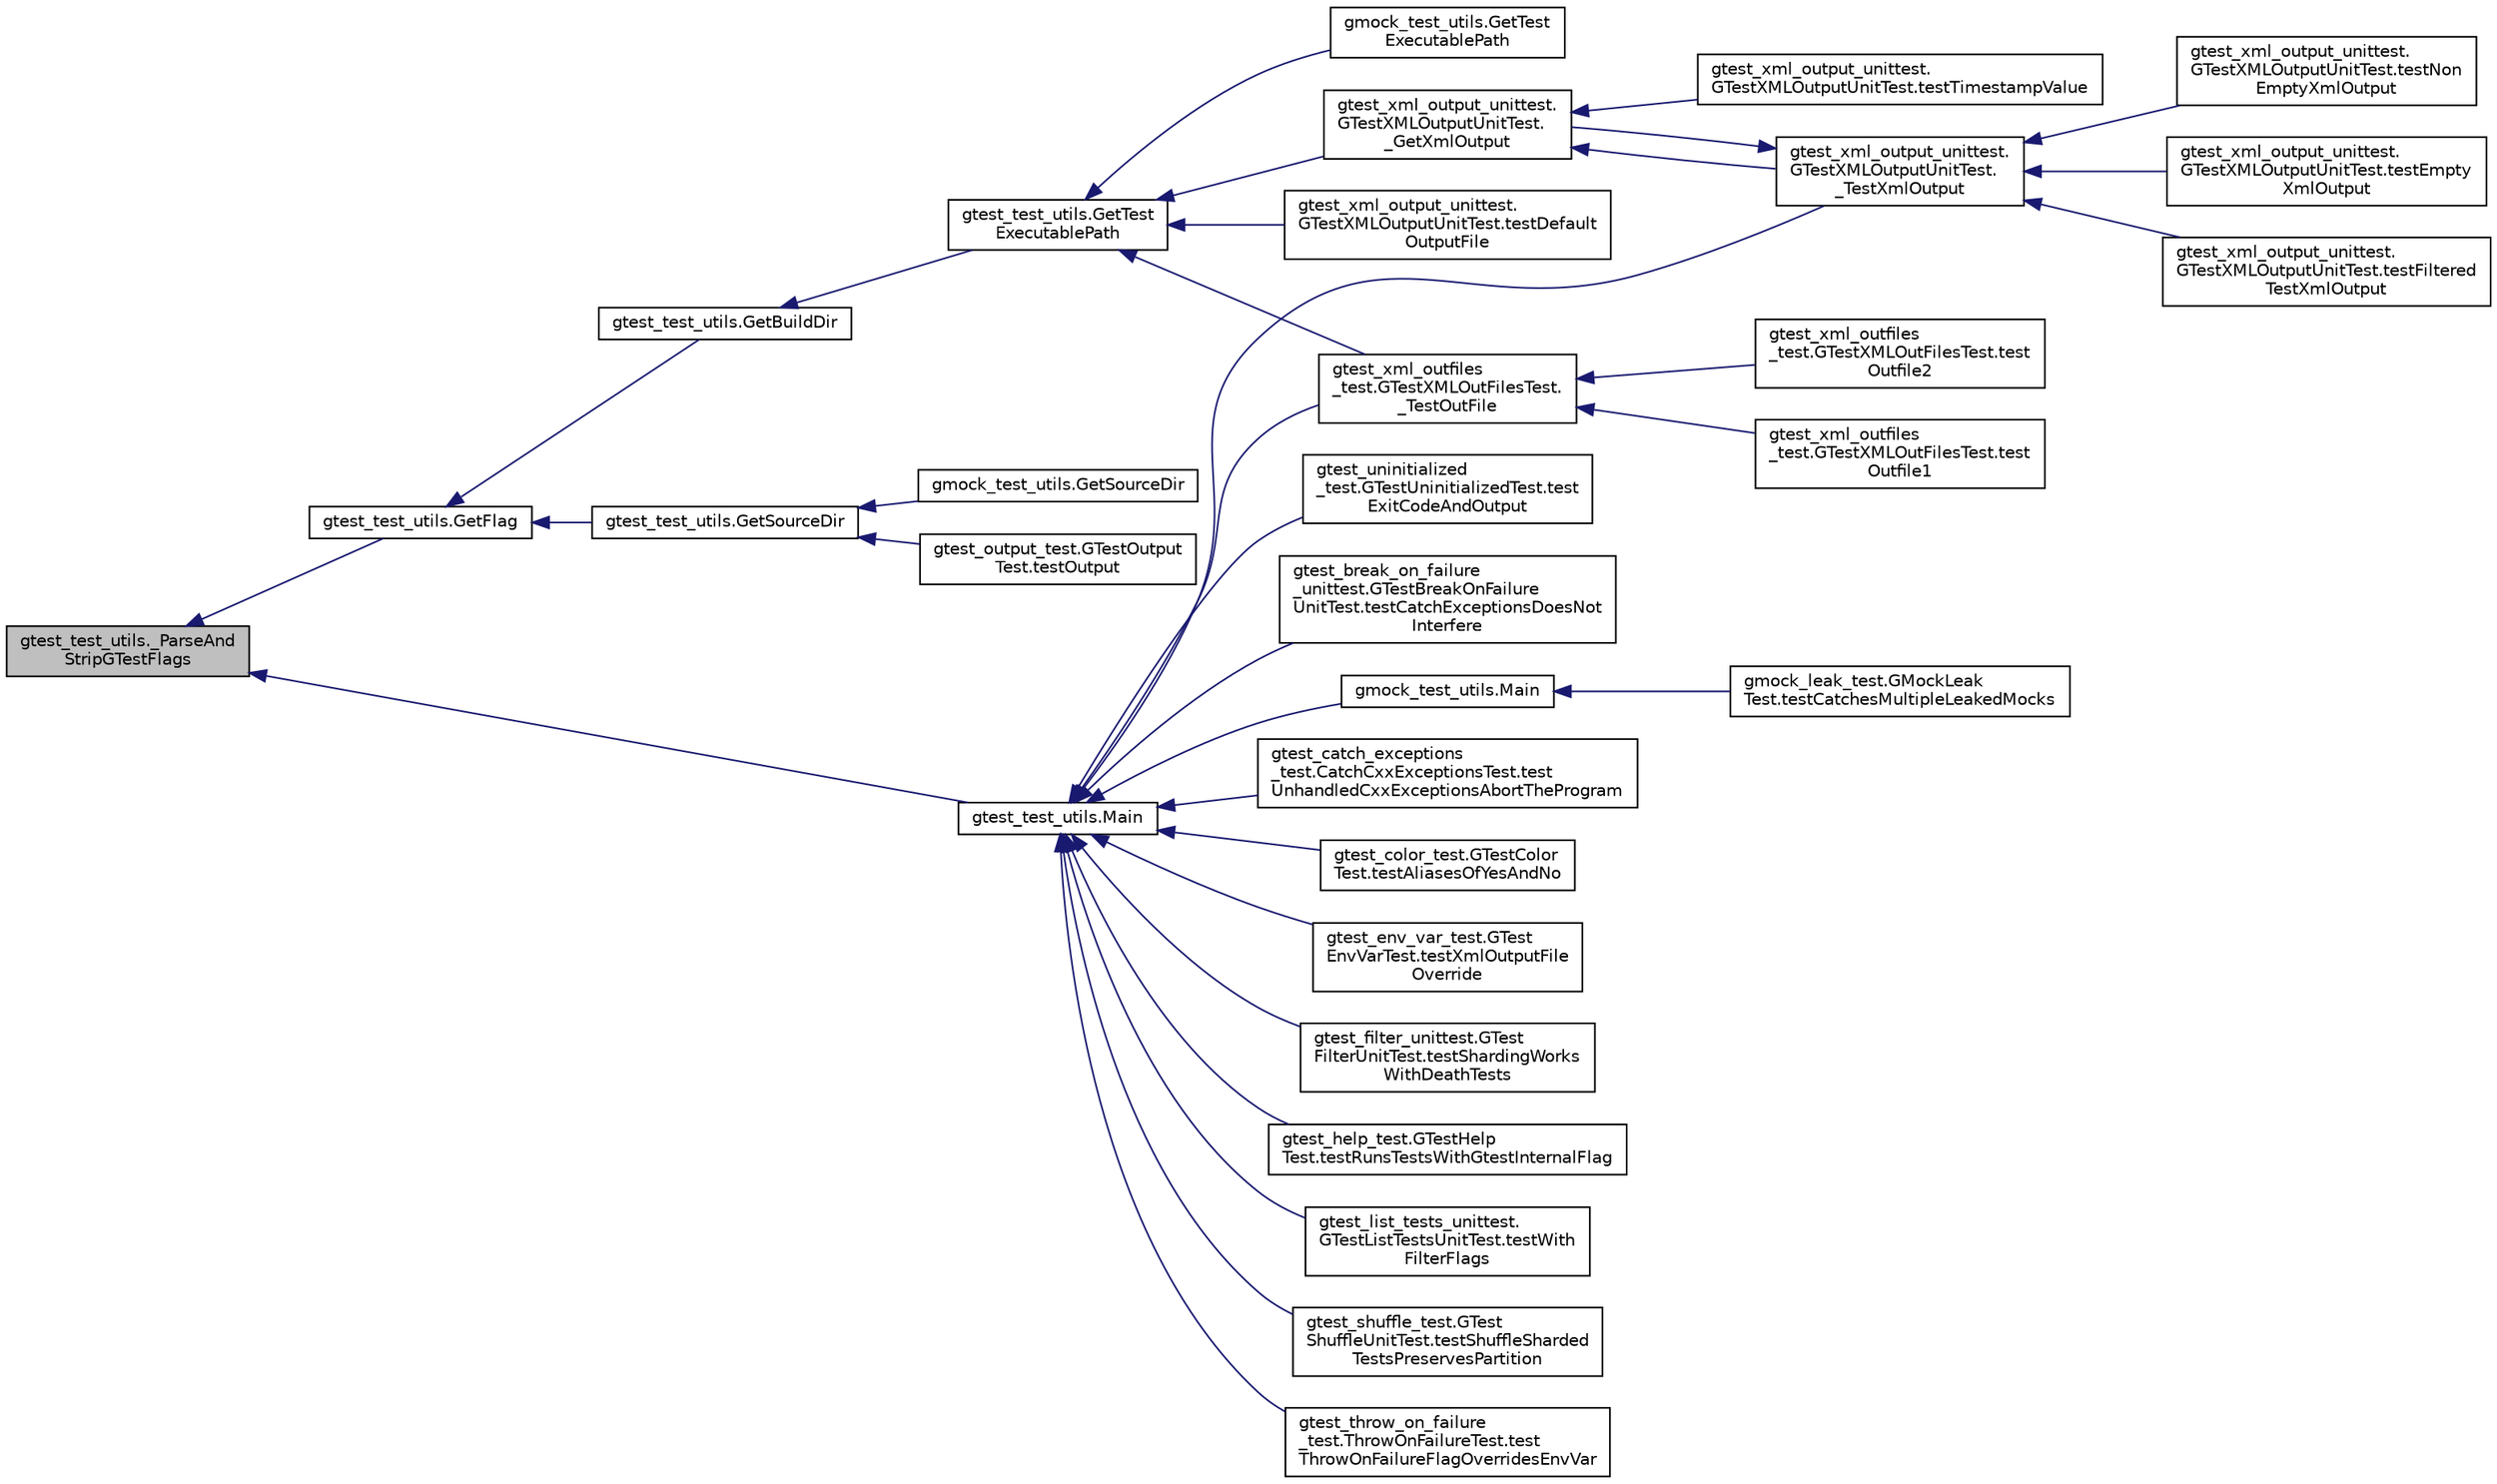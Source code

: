 digraph "gtest_test_utils._ParseAndStripGTestFlags"
{
  edge [fontname="Helvetica",fontsize="10",labelfontname="Helvetica",labelfontsize="10"];
  node [fontname="Helvetica",fontsize="10",shape=record];
  rankdir="LR";
  Node1 [label="gtest_test_utils._ParseAnd\lStripGTestFlags",height=0.2,width=0.4,color="black", fillcolor="grey75", style="filled", fontcolor="black"];
  Node1 -> Node2 [dir="back",color="midnightblue",fontsize="10",style="solid",fontname="Helvetica"];
  Node2 [label="gtest_test_utils.GetFlag",height=0.2,width=0.4,color="black", fillcolor="white", style="filled",URL="$d2/d4a/namespacegtest__test__utils.html#a052da74a5e39162480daf3a4d8eff9a6"];
  Node2 -> Node3 [dir="back",color="midnightblue",fontsize="10",style="solid",fontname="Helvetica"];
  Node3 [label="gtest_test_utils.GetSourceDir",height=0.2,width=0.4,color="black", fillcolor="white", style="filled",URL="$d2/d4a/namespacegtest__test__utils.html#aaff66cb0980804d8bd57dc719d4b5518"];
  Node3 -> Node4 [dir="back",color="midnightblue",fontsize="10",style="solid",fontname="Helvetica"];
  Node4 [label="gmock_test_utils.GetSourceDir",height=0.2,width=0.4,color="black", fillcolor="white", style="filled",URL="$db/d53/namespacegmock__test__utils.html#ab7217591e655e80392c9db6b99d04765"];
  Node3 -> Node5 [dir="back",color="midnightblue",fontsize="10",style="solid",fontname="Helvetica"];
  Node5 [label="gtest_output_test.GTestOutput\lTest.testOutput",height=0.2,width=0.4,color="black", fillcolor="white", style="filled",URL="$de/dbd/classgtest__output__test_1_1_g_test_output_test.html#a1e6b96f68c5bcb8271de3208fa7f9f64"];
  Node2 -> Node6 [dir="back",color="midnightblue",fontsize="10",style="solid",fontname="Helvetica"];
  Node6 [label="gtest_test_utils.GetBuildDir",height=0.2,width=0.4,color="black", fillcolor="white", style="filled",URL="$d2/d4a/namespacegtest__test__utils.html#a1eacd9a471dfa6133028923ea755d22c"];
  Node6 -> Node7 [dir="back",color="midnightblue",fontsize="10",style="solid",fontname="Helvetica"];
  Node7 [label="gtest_test_utils.GetTest\lExecutablePath",height=0.2,width=0.4,color="black", fillcolor="white", style="filled",URL="$d2/d4a/namespacegtest__test__utils.html#a89ed3717984a80ffbb7a9c92f71b86a2"];
  Node7 -> Node8 [dir="back",color="midnightblue",fontsize="10",style="solid",fontname="Helvetica"];
  Node8 [label="gmock_test_utils.GetTest\lExecutablePath",height=0.2,width=0.4,color="black", fillcolor="white", style="filled",URL="$db/d53/namespacegmock__test__utils.html#aadd2927024e24f0c53f7ba283402cdb1"];
  Node7 -> Node9 [dir="back",color="midnightblue",fontsize="10",style="solid",fontname="Helvetica"];
  Node9 [label="gtest_xml_outfiles\l_test.GTestXMLOutFilesTest.\l_TestOutFile",height=0.2,width=0.4,color="black", fillcolor="white", style="filled",URL="$d0/d8d/classgtest__xml__outfiles__test_1_1_g_test_x_m_l_out_files_test.html#afad9d1d25939817efba8f5bd2c9039c2"];
  Node9 -> Node10 [dir="back",color="midnightblue",fontsize="10",style="solid",fontname="Helvetica"];
  Node10 [label="gtest_xml_outfiles\l_test.GTestXMLOutFilesTest.test\lOutfile1",height=0.2,width=0.4,color="black", fillcolor="white", style="filled",URL="$d0/d8d/classgtest__xml__outfiles__test_1_1_g_test_x_m_l_out_files_test.html#a034738bbc00ac46d00f183402c561228"];
  Node9 -> Node11 [dir="back",color="midnightblue",fontsize="10",style="solid",fontname="Helvetica"];
  Node11 [label="gtest_xml_outfiles\l_test.GTestXMLOutFilesTest.test\lOutfile2",height=0.2,width=0.4,color="black", fillcolor="white", style="filled",URL="$d0/d8d/classgtest__xml__outfiles__test_1_1_g_test_x_m_l_out_files_test.html#a3c02687f092a482d0d0260c7ed94c618"];
  Node7 -> Node12 [dir="back",color="midnightblue",fontsize="10",style="solid",fontname="Helvetica"];
  Node12 [label="gtest_xml_output_unittest.\lGTestXMLOutputUnitTest.testDefault\lOutputFile",height=0.2,width=0.4,color="black", fillcolor="white", style="filled",URL="$d7/d74/classgtest__xml__output__unittest_1_1_g_test_x_m_l_output_unit_test.html#a01ca66e14468028e5c4eb809987113cf"];
  Node7 -> Node13 [dir="back",color="midnightblue",fontsize="10",style="solid",fontname="Helvetica"];
  Node13 [label="gtest_xml_output_unittest.\lGTestXMLOutputUnitTest.\l_GetXmlOutput",height=0.2,width=0.4,color="black", fillcolor="white", style="filled",URL="$d7/d74/classgtest__xml__output__unittest_1_1_g_test_x_m_l_output_unit_test.html#a7fecfa249f4175f14457eb34034b7c3b"];
  Node13 -> Node14 [dir="back",color="midnightblue",fontsize="10",style="solid",fontname="Helvetica"];
  Node14 [label="gtest_xml_output_unittest.\lGTestXMLOutputUnitTest.testTimestampValue",height=0.2,width=0.4,color="black", fillcolor="white", style="filled",URL="$d7/d74/classgtest__xml__output__unittest_1_1_g_test_x_m_l_output_unit_test.html#a828521a7ae57f650e1e9ca4beb34336a"];
  Node13 -> Node15 [dir="back",color="midnightblue",fontsize="10",style="solid",fontname="Helvetica"];
  Node15 [label="gtest_xml_output_unittest.\lGTestXMLOutputUnitTest.\l_TestXmlOutput",height=0.2,width=0.4,color="black", fillcolor="white", style="filled",URL="$d7/d74/classgtest__xml__output__unittest_1_1_g_test_x_m_l_output_unit_test.html#aaba02141e77c7469f301b7e73789747f"];
  Node15 -> Node16 [dir="back",color="midnightblue",fontsize="10",style="solid",fontname="Helvetica"];
  Node16 [label="gtest_xml_output_unittest.\lGTestXMLOutputUnitTest.testNon\lEmptyXmlOutput",height=0.2,width=0.4,color="black", fillcolor="white", style="filled",URL="$d7/d74/classgtest__xml__output__unittest_1_1_g_test_x_m_l_output_unit_test.html#a310c136c1eb2b421f57651a7d358b17a"];
  Node15 -> Node17 [dir="back",color="midnightblue",fontsize="10",style="solid",fontname="Helvetica"];
  Node17 [label="gtest_xml_output_unittest.\lGTestXMLOutputUnitTest.testEmpty\lXmlOutput",height=0.2,width=0.4,color="black", fillcolor="white", style="filled",URL="$d7/d74/classgtest__xml__output__unittest_1_1_g_test_x_m_l_output_unit_test.html#a9602f91fe2e9d1e09171a032e94a5619"];
  Node15 -> Node18 [dir="back",color="midnightblue",fontsize="10",style="solid",fontname="Helvetica"];
  Node18 [label="gtest_xml_output_unittest.\lGTestXMLOutputUnitTest.testFiltered\lTestXmlOutput",height=0.2,width=0.4,color="black", fillcolor="white", style="filled",URL="$d7/d74/classgtest__xml__output__unittest_1_1_g_test_x_m_l_output_unit_test.html#a572b6d49e8f4d646ebdadcced3d260ef"];
  Node15 -> Node13 [dir="back",color="midnightblue",fontsize="10",style="solid",fontname="Helvetica"];
  Node1 -> Node19 [dir="back",color="midnightblue",fontsize="10",style="solid",fontname="Helvetica"];
  Node19 [label="gtest_test_utils.Main",height=0.2,width=0.4,color="black", fillcolor="white", style="filled",URL="$d2/d4a/namespacegtest__test__utils.html#a5361b42d9c6843b5b117ead4d1c58cc5"];
  Node19 -> Node20 [dir="back",color="midnightblue",fontsize="10",style="solid",fontname="Helvetica"];
  Node20 [label="gmock_test_utils.Main",height=0.2,width=0.4,color="black", fillcolor="white", style="filled",URL="$db/d53/namespacegmock__test__utils.html#ad79dc6aea3727ee23b5f5c454ef0d78a"];
  Node20 -> Node21 [dir="back",color="midnightblue",fontsize="10",style="solid",fontname="Helvetica"];
  Node21 [label="gmock_leak_test.GMockLeak\lTest.testCatchesMultipleLeakedMocks",height=0.2,width=0.4,color="black", fillcolor="white", style="filled",URL="$d6/d3c/classgmock__leak__test_1_1_g_mock_leak_test.html#a09465b2bfde98834e4bb9563c035f034"];
  Node19 -> Node22 [dir="back",color="midnightblue",fontsize="10",style="solid",fontname="Helvetica"];
  Node22 [label="gtest_break_on_failure\l_unittest.GTestBreakOnFailure\lUnitTest.testCatchExceptionsDoesNot\lInterfere",height=0.2,width=0.4,color="black", fillcolor="white", style="filled",URL="$d6/dd4/classgtest__break__on__failure__unittest_1_1_g_test_break_on_failure_unit_test.html#a70cc7732ac68ffe587657a3a5309aa4a"];
  Node19 -> Node23 [dir="back",color="midnightblue",fontsize="10",style="solid",fontname="Helvetica"];
  Node23 [label="gtest_catch_exceptions\l_test.CatchCxxExceptionsTest.test\lUnhandledCxxExceptionsAbortTheProgram",height=0.2,width=0.4,color="black", fillcolor="white", style="filled",URL="$dd/df7/classgtest__catch__exceptions__test_1_1_catch_cxx_exceptions_test.html#af3a794d5af0b3d72789293531468050a"];
  Node19 -> Node24 [dir="back",color="midnightblue",fontsize="10",style="solid",fontname="Helvetica"];
  Node24 [label="gtest_color_test.GTestColor\lTest.testAliasesOfYesAndNo",height=0.2,width=0.4,color="black", fillcolor="white", style="filled",URL="$dd/d26/classgtest__color__test_1_1_g_test_color_test.html#aaf2110e359494dc711e87d29d351dc47"];
  Node19 -> Node25 [dir="back",color="midnightblue",fontsize="10",style="solid",fontname="Helvetica"];
  Node25 [label="gtest_env_var_test.GTest\lEnvVarTest.testXmlOutputFile\lOverride",height=0.2,width=0.4,color="black", fillcolor="white", style="filled",URL="$de/db1/classgtest__env__var__test_1_1_g_test_env_var_test.html#ae41b9b9569eb327d5886cb811c2995a7"];
  Node19 -> Node26 [dir="back",color="midnightblue",fontsize="10",style="solid",fontname="Helvetica"];
  Node26 [label="gtest_filter_unittest.GTest\lFilterUnitTest.testShardingWorks\lWithDeathTests",height=0.2,width=0.4,color="black", fillcolor="white", style="filled",URL="$d8/d2d/classgtest__filter__unittest_1_1_g_test_filter_unit_test.html#a4b4f7428d9219dff5960968477927626"];
  Node19 -> Node27 [dir="back",color="midnightblue",fontsize="10",style="solid",fontname="Helvetica"];
  Node27 [label="gtest_help_test.GTestHelp\lTest.testRunsTestsWithGtestInternalFlag",height=0.2,width=0.4,color="black", fillcolor="white", style="filled",URL="$d8/d20/classgtest__help__test_1_1_g_test_help_test.html#a0ebec2e3154d22a63e362d2196f9c638"];
  Node19 -> Node28 [dir="back",color="midnightblue",fontsize="10",style="solid",fontname="Helvetica"];
  Node28 [label="gtest_list_tests_unittest.\lGTestListTestsUnitTest.testWith\lFilterFlags",height=0.2,width=0.4,color="black", fillcolor="white", style="filled",URL="$db/dc0/classgtest__list__tests__unittest_1_1_g_test_list_tests_unit_test.html#ac5bef6c9fb78b8eef84427de811fd70f"];
  Node19 -> Node29 [dir="back",color="midnightblue",fontsize="10",style="solid",fontname="Helvetica"];
  Node29 [label="gtest_shuffle_test.GTest\lShuffleUnitTest.testShuffleSharded\lTestsPreservesPartition",height=0.2,width=0.4,color="black", fillcolor="white", style="filled",URL="$d5/daf/classgtest__shuffle__test_1_1_g_test_shuffle_unit_test.html#abd33c5ef01ce6d1d025ebcc816d47c19"];
  Node19 -> Node30 [dir="back",color="midnightblue",fontsize="10",style="solid",fontname="Helvetica"];
  Node30 [label="gtest_throw_on_failure\l_test.ThrowOnFailureTest.test\lThrowOnFailureFlagOverridesEnvVar",height=0.2,width=0.4,color="black", fillcolor="white", style="filled",URL="$d7/d79/classgtest__throw__on__failure__test_1_1_throw_on_failure_test.html#ab63f8f491aeaaa04ba3fc7ae3bca6de8"];
  Node19 -> Node31 [dir="back",color="midnightblue",fontsize="10",style="solid",fontname="Helvetica"];
  Node31 [label="gtest_uninitialized\l_test.GTestUninitializedTest.test\lExitCodeAndOutput",height=0.2,width=0.4,color="black", fillcolor="white", style="filled",URL="$db/df9/classgtest__uninitialized__test_1_1_g_test_uninitialized_test.html#ace4bbad0abec476b03a91bb453e6451c"];
  Node19 -> Node9 [dir="back",color="midnightblue",fontsize="10",style="solid",fontname="Helvetica"];
  Node19 -> Node15 [dir="back",color="midnightblue",fontsize="10",style="solid",fontname="Helvetica"];
}
